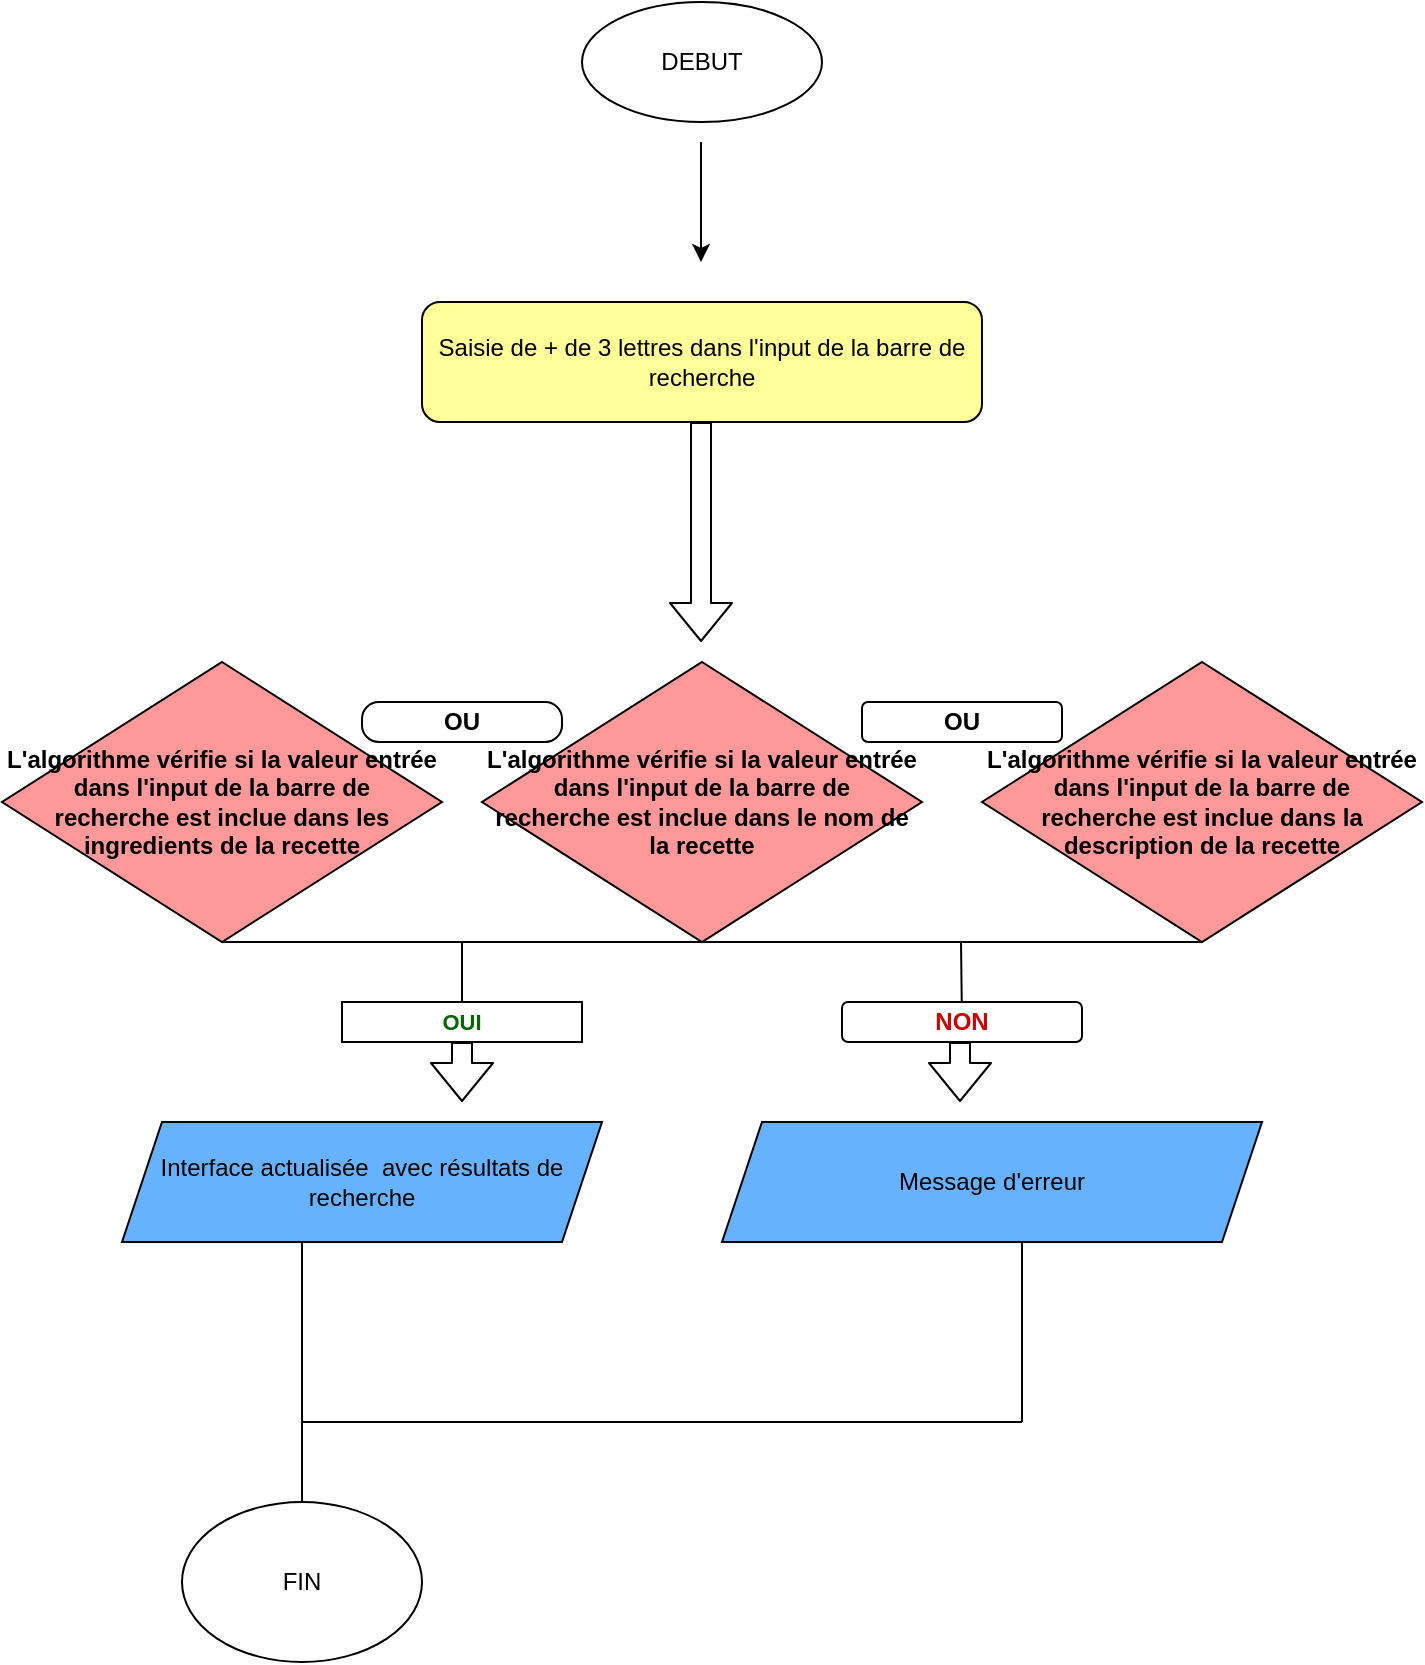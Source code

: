 <mxfile>
    <diagram id="m8Vcmy-GyVS4bj_dM7SO" name="Page-1">
        <mxGraphModel dx="576" dy="470" grid="1" gridSize="10" guides="1" tooltips="1" connect="1" arrows="1" fold="1" page="1" pageScale="1" pageWidth="827" pageHeight="1169" background="#FFFFFF" math="0" shadow="0">
            <root>
                <mxCell id="0"/>
                <mxCell id="1" parent="0"/>
                <mxCell id="PGUhtDEqbn3UTOn2lU88-1" value="&lt;font color=&quot;#000000&quot; style=&quot;background-color: rgb(255 , 255 , 255)&quot;&gt;DEBUT&lt;/font&gt;" style="ellipse;whiteSpace=wrap;html=1;strokeColor=#000000;fillColor=#FFFFFF;" parent="1" vertex="1">
                    <mxGeometry x="300" y="10" width="120" height="60" as="geometry"/>
                </mxCell>
                <mxCell id="PGUhtDEqbn3UTOn2lU88-2" value="&lt;font color=&quot;#000000&quot;&gt;Saisie de + de 3 lettres dans l'input de la barre de recherche&lt;/font&gt;" style="rounded=1;whiteSpace=wrap;html=1;strokeColor=#000000;fillColor=#FFFF99;" parent="1" vertex="1">
                    <mxGeometry x="220" y="160" width="280" height="60" as="geometry"/>
                </mxCell>
                <mxCell id="PGUhtDEqbn3UTOn2lU88-3" value="" style="endArrow=classic;html=1;rounded=0;strokeColor=#000000;" parent="1" edge="1">
                    <mxGeometry width="50" height="50" relative="1" as="geometry">
                        <mxPoint x="359.5" y="80" as="sourcePoint"/>
                        <mxPoint x="359.5" y="140" as="targetPoint"/>
                    </mxGeometry>
                </mxCell>
                <mxCell id="PGUhtDEqbn3UTOn2lU88-5" value="&lt;font style=&quot;font-size: 12px&quot; color=&quot;#000000&quot;&gt;&lt;b&gt;L'algorithme vérifie si la valeur entrée dans l'input de la barre de recherche&amp;nbsp;&lt;/b&gt;&lt;b&gt;est inclue dans&amp;nbsp;&lt;/b&gt;&lt;b&gt;les ingredients de la recette&lt;/b&gt;&lt;/font&gt;" style="rhombus;whiteSpace=wrap;html=1;fillColor=#FF9999;strokeColor=#000000;" parent="1" vertex="1">
                    <mxGeometry x="10" y="340" width="220" height="140" as="geometry"/>
                </mxCell>
                <mxCell id="PGUhtDEqbn3UTOn2lU88-23" value="&lt;span style=&quot;&quot;&gt;&lt;b&gt;&lt;font style=&quot;font-size: 12px&quot; color=&quot;#000000&quot;&gt;OU&lt;/font&gt;&lt;/b&gt;&lt;/span&gt;" style="rounded=1;whiteSpace=wrap;html=1;labelBackgroundColor=#FFFFFF;fontSize=9;fillColor=#FFFFFF;strokeColor=#000000;arcSize=42;" parent="1" vertex="1">
                    <mxGeometry x="190" y="360" width="100" height="20" as="geometry"/>
                </mxCell>
                <mxCell id="PGUhtDEqbn3UTOn2lU88-24" value="&lt;span style=&quot;&quot;&gt;&lt;b&gt;&lt;font style=&quot;font-size: 12px&quot; color=&quot;#000000&quot;&gt;OU&lt;/font&gt;&lt;/b&gt;&lt;/span&gt;" style="rounded=1;whiteSpace=wrap;html=1;labelBackgroundColor=#FFFFFF;fontSize=9;fillColor=#FFFFFF;strokeColor=#000000;" parent="1" vertex="1">
                    <mxGeometry x="440" y="360" width="100" height="20" as="geometry"/>
                </mxCell>
                <mxCell id="PGUhtDEqbn3UTOn2lU88-25" value="" style="endArrow=none;html=1;rounded=0;fontSize=9;strokeColor=#000000;entryX=0.5;entryY=1;entryDx=0;entryDy=0;" parent="1" edge="1" target="19">
                    <mxGeometry width="50" height="50" relative="1" as="geometry">
                        <mxPoint x="120" y="480" as="sourcePoint"/>
                        <mxPoint x="650" y="480" as="targetPoint"/>
                        <Array as="points"/>
                    </mxGeometry>
                </mxCell>
                <mxCell id="PGUhtDEqbn3UTOn2lU88-29" value="" style="endArrow=none;html=1;rounded=0;fontSize=9;strokeColor=#000000;startArrow=none;" parent="1" edge="1" source="PGUhtDEqbn3UTOn2lU88-31">
                    <mxGeometry width="50" height="50" relative="1" as="geometry">
                        <mxPoint x="240" y="560" as="sourcePoint"/>
                        <mxPoint x="240" y="480" as="targetPoint"/>
                    </mxGeometry>
                </mxCell>
                <mxCell id="PGUhtDEqbn3UTOn2lU88-30" value="" style="endArrow=none;html=1;rounded=0;fontSize=9;startArrow=none;strokeColor=#000000;" parent="1" edge="1" source="PGUhtDEqbn3UTOn2lU88-32">
                    <mxGeometry width="50" height="50" relative="1" as="geometry">
                        <mxPoint x="489.5" y="560" as="sourcePoint"/>
                        <mxPoint x="489.5" y="480" as="targetPoint"/>
                    </mxGeometry>
                </mxCell>
                <mxCell id="PGUhtDEqbn3UTOn2lU88-33" value="&lt;font style=&quot;font-size: 12px&quot; color=&quot;#000000&quot;&gt;Interface actualisée&amp;nbsp; avec résultats de recherche&lt;/font&gt;" style="shape=parallelogram;perimeter=parallelogramPerimeter;whiteSpace=wrap;html=1;fixedSize=1;labelBackgroundColor=none;fontSize=9;strokeColor=#000000;strokeWidth=1;fillColor=#66B2FF;" parent="1" vertex="1">
                    <mxGeometry x="70" y="570" width="240" height="60" as="geometry"/>
                </mxCell>
                <mxCell id="PGUhtDEqbn3UTOn2lU88-34" value="&lt;font style=&quot;font-size: 12px&quot; color=&quot;#000000&quot;&gt;Message d'erreur&lt;/font&gt;" style="shape=parallelogram;perimeter=parallelogramPerimeter;whiteSpace=wrap;html=1;fixedSize=1;labelBackgroundColor=none;fontSize=9;strokeColor=#000000;fillColor=#66B2FF;" parent="1" vertex="1">
                    <mxGeometry x="370" y="570" width="270" height="60" as="geometry"/>
                </mxCell>
                <mxCell id="PGUhtDEqbn3UTOn2lU88-36" value="" style="endArrow=none;html=1;rounded=0;fontSize=9;strokeColor=#000000;" parent="1" edge="1">
                    <mxGeometry width="50" height="50" relative="1" as="geometry">
                        <mxPoint x="160" y="630" as="sourcePoint"/>
                        <mxPoint x="160" y="760" as="targetPoint"/>
                    </mxGeometry>
                </mxCell>
                <mxCell id="PGUhtDEqbn3UTOn2lU88-37" value="" style="endArrow=none;html=1;rounded=0;fontSize=9;strokeColor=#000000;" parent="1" edge="1">
                    <mxGeometry width="50" height="50" relative="1" as="geometry">
                        <mxPoint x="520" y="720" as="sourcePoint"/>
                        <mxPoint x="520" y="630" as="targetPoint"/>
                    </mxGeometry>
                </mxCell>
                <mxCell id="PGUhtDEqbn3UTOn2lU88-39" value="" style="endArrow=none;html=1;rounded=0;fontSize=9;strokeColor=#000000;" parent="1" edge="1">
                    <mxGeometry width="50" height="50" relative="1" as="geometry">
                        <mxPoint x="160" y="720" as="sourcePoint"/>
                        <mxPoint x="520" y="720" as="targetPoint"/>
                    </mxGeometry>
                </mxCell>
                <mxCell id="PGUhtDEqbn3UTOn2lU88-40" value="&lt;font style=&quot;font-size: 12px&quot;&gt;FIN&lt;/font&gt;" style="ellipse;whiteSpace=wrap;html=1;labelBackgroundColor=#FFFFFF;fontSize=9;fontColor=#000000;fillColor=#FFFFFF;strokeColor=#000000;" parent="1" vertex="1">
                    <mxGeometry x="100" y="760" width="120" height="80" as="geometry"/>
                </mxCell>
                <mxCell id="2" value="" style="shape=flexArrow;endArrow=classic;html=1;labelBackgroundColor=#FFFFFF;labelBorderColor=#000000;fontColor=#000000;strokeColor=#000000;" edge="1" parent="1">
                    <mxGeometry width="50" height="50" relative="1" as="geometry">
                        <mxPoint x="359.5" y="220" as="sourcePoint"/>
                        <mxPoint x="359.5" y="330" as="targetPoint"/>
                    </mxGeometry>
                </mxCell>
                <mxCell id="PGUhtDEqbn3UTOn2lU88-32" value="&lt;b&gt;&lt;font style=&quot;font-size: 12px&quot; color=&quot;#cc0000&quot;&gt;NON&lt;/font&gt;&lt;/b&gt;" style="rounded=1;whiteSpace=wrap;html=1;labelBackgroundColor=#FFFFFF;fontSize=9;fillColor=#FFFFFF;strokeColor=#000000;" parent="1" vertex="1">
                    <mxGeometry x="430" y="510" width="120" height="20" as="geometry"/>
                </mxCell>
                <mxCell id="PGUhtDEqbn3UTOn2lU88-31" value="&lt;b&gt;&lt;font color=&quot;#006600&quot; style=&quot;font-size: 11px&quot;&gt;OUI&lt;/font&gt;&lt;/b&gt;" style="rounded=1;whiteSpace=wrap;html=1;labelBackgroundColor=#FFFFFF;fontSize=9;arcSize=0;fillColor=#FFFFFF;strokeColor=#000000;" parent="1" vertex="1">
                    <mxGeometry x="180" y="510" width="120" height="20" as="geometry"/>
                </mxCell>
                <mxCell id="6" value="" style="shape=flexArrow;endArrow=classic;html=1;labelBackgroundColor=#FFFFFF;labelBorderColor=#000000;fontColor=#000000;strokeColor=#000000;exitX=0.5;exitY=1;exitDx=0;exitDy=0;" edge="1" parent="1" source="PGUhtDEqbn3UTOn2lU88-31">
                    <mxGeometry width="50" height="50" relative="1" as="geometry">
                        <mxPoint x="210" y="580" as="sourcePoint"/>
                        <mxPoint x="240" y="560" as="targetPoint"/>
                    </mxGeometry>
                </mxCell>
                <mxCell id="11" value="" style="shape=flexArrow;endArrow=classic;html=1;labelBackgroundColor=#FFFFFF;labelBorderColor=#000000;fontColor=#000000;strokeColor=#000000;exitX=0.5;exitY=1;exitDx=0;exitDy=0;" edge="1" parent="1">
                    <mxGeometry width="50" height="50" relative="1" as="geometry">
                        <mxPoint x="489" y="530" as="sourcePoint"/>
                        <mxPoint x="489" y="560" as="targetPoint"/>
                    </mxGeometry>
                </mxCell>
                <mxCell id="16" value="&lt;font style=&quot;font-size: 12px&quot; color=&quot;#000000&quot;&gt;&lt;b&gt;L'algorithme vérifie si la valeur entrée dans l'input de la barre de recherche&amp;nbsp;&lt;/b&gt;&lt;b&gt;est inclue dans&amp;nbsp;&lt;/b&gt;&lt;b&gt;le nom de la recette&lt;/b&gt;&lt;/font&gt;" style="rhombus;whiteSpace=wrap;html=1;fillColor=#FF9999;strokeColor=#000000;" vertex="1" parent="1">
                    <mxGeometry x="250" y="340" width="220" height="140" as="geometry"/>
                </mxCell>
                <mxCell id="19" value="&lt;font style=&quot;font-size: 12px&quot; color=&quot;#000000&quot;&gt;&lt;b&gt;L'algorithme vérifie si la valeur entrée dans l'input de la barre de recherche&amp;nbsp;&lt;/b&gt;&lt;b&gt;est inclue dans&amp;nbsp;&lt;/b&gt;&lt;b&gt;la description de la recette&lt;/b&gt;&lt;/font&gt;" style="rhombus;whiteSpace=wrap;html=1;fillColor=#FF9999;strokeColor=#000000;" vertex="1" parent="1">
                    <mxGeometry x="500" y="340" width="220" height="140" as="geometry"/>
                </mxCell>
            </root>
        </mxGraphModel>
    </diagram>
</mxfile>